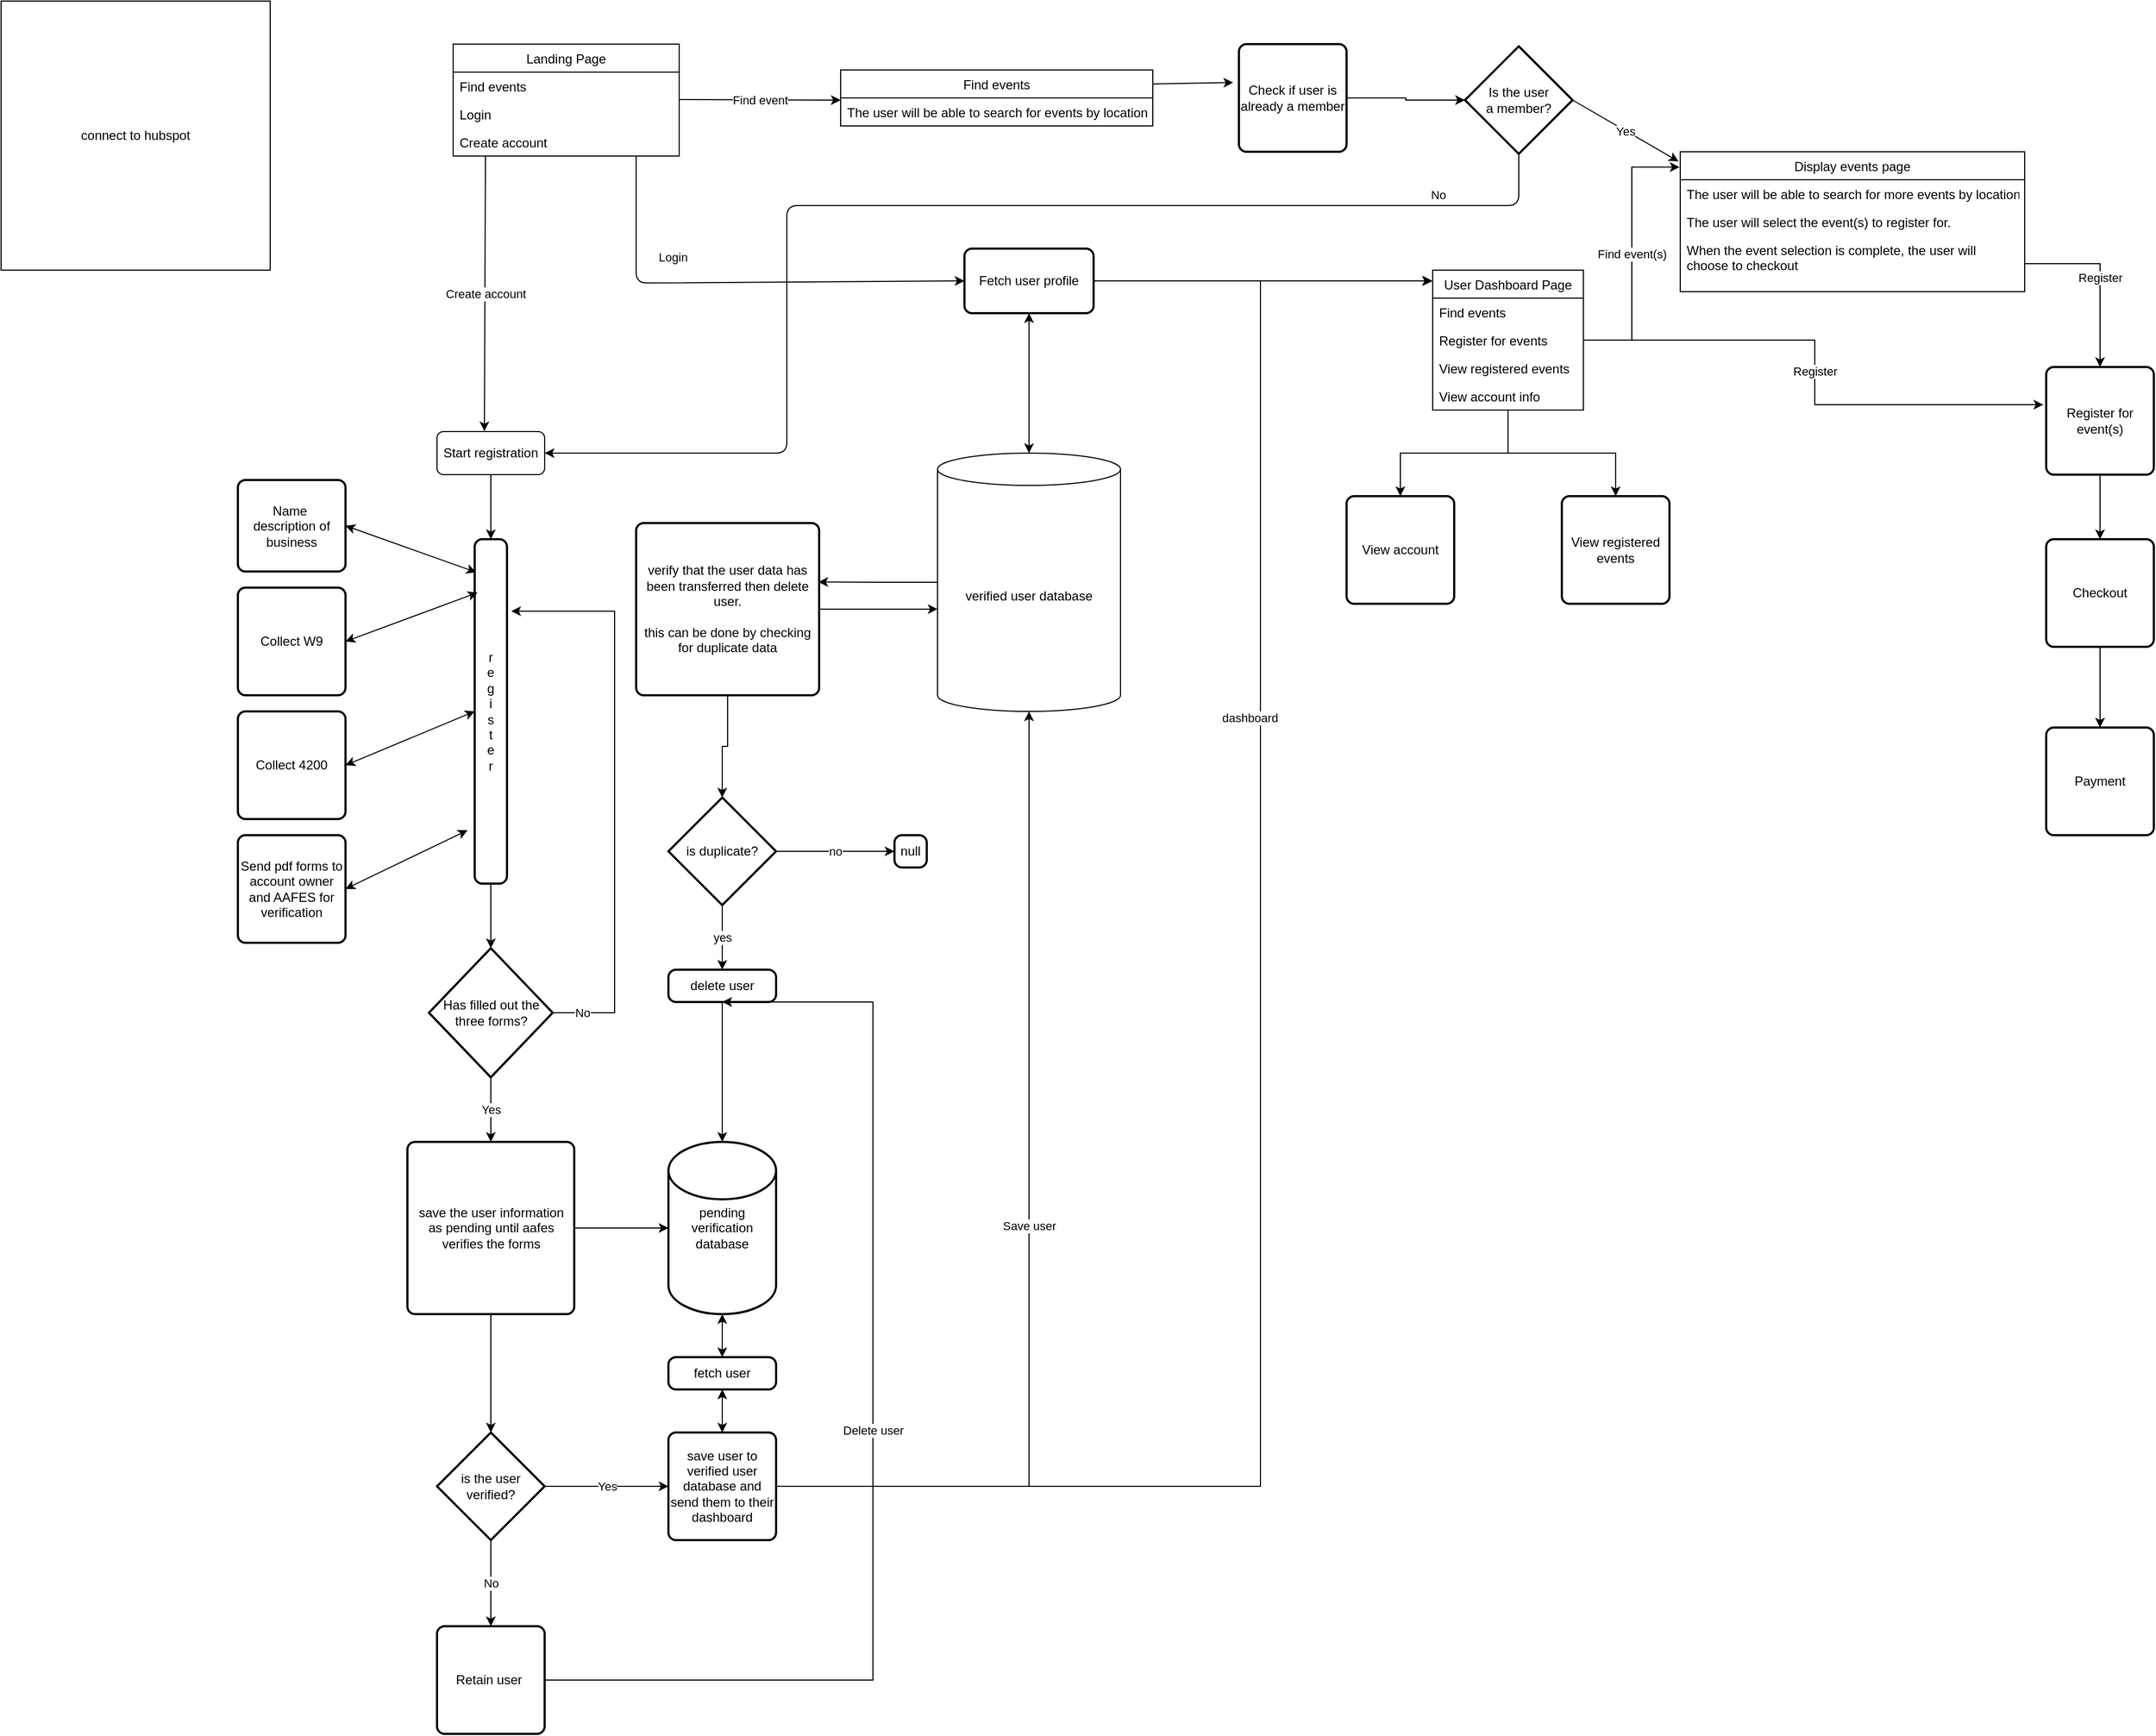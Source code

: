 <mxfile version="14.9.5" type="github">
  <diagram id="TAQXc-Cmeh3G2Ub8K0Tv" name="Page-1">
    <mxGraphModel dx="1770" dy="649" grid="1" gridSize="10" guides="1" tooltips="1" connect="1" arrows="1" fold="1" page="1" pageScale="1" pageWidth="850" pageHeight="1100" math="0" shadow="0">
      <root>
        <mxCell id="0" />
        <mxCell id="1" parent="0" />
        <mxCell id="YFrlkmjda54aX7A0Ebi0-23" value="Landing Page" style="swimlane;fontStyle=0;childLayout=stackLayout;horizontal=1;startSize=26;horizontalStack=0;resizeParent=1;resizeParentMax=0;resizeLast=0;collapsible=1;marginBottom=0;" parent="1" vertex="1">
          <mxGeometry x="40" y="60" width="210" height="104" as="geometry">
            <mxRectangle x="40" y="60" width="110" height="26" as="alternateBounds" />
          </mxGeometry>
        </mxCell>
        <mxCell id="YFrlkmjda54aX7A0Ebi0-24" value="Find events" style="text;strokeColor=none;fillColor=none;align=left;verticalAlign=top;spacingLeft=4;spacingRight=4;overflow=hidden;rotatable=0;points=[[0,0.5],[1,0.5]];portConstraint=eastwest;" parent="YFrlkmjda54aX7A0Ebi0-23" vertex="1">
          <mxGeometry y="26" width="210" height="26" as="geometry" />
        </mxCell>
        <mxCell id="YFrlkmjda54aX7A0Ebi0-25" value="Login" style="text;strokeColor=none;fillColor=none;align=left;verticalAlign=top;spacingLeft=4;spacingRight=4;overflow=hidden;rotatable=0;points=[[0,0.5],[1,0.5]];portConstraint=eastwest;" parent="YFrlkmjda54aX7A0Ebi0-23" vertex="1">
          <mxGeometry y="52" width="210" height="26" as="geometry" />
        </mxCell>
        <mxCell id="YFrlkmjda54aX7A0Ebi0-26" value="Create account" style="text;strokeColor=none;fillColor=none;align=left;verticalAlign=top;spacingLeft=4;spacingRight=4;overflow=hidden;rotatable=0;points=[[0,0.5],[1,0.5]];portConstraint=eastwest;" parent="YFrlkmjda54aX7A0Ebi0-23" vertex="1">
          <mxGeometry y="78" width="210" height="26" as="geometry" />
        </mxCell>
        <mxCell id="YFrlkmjda54aX7A0Ebi0-31" value="" style="endArrow=classic;html=1;entryX=0;entryY=0.5;entryDx=0;entryDy=0;" parent="1" target="YFrlkmjda54aX7A0Ebi0-67" edge="1">
          <mxGeometry relative="1" as="geometry">
            <mxPoint x="210" y="164" as="sourcePoint" />
            <mxPoint x="500" y="282" as="targetPoint" />
            <Array as="points">
              <mxPoint x="210" y="282" />
            </Array>
          </mxGeometry>
        </mxCell>
        <mxCell id="YFrlkmjda54aX7A0Ebi0-32" value="Login&lt;span style=&quot;color: rgba(0 , 0 , 0 , 0) ; font-family: monospace ; font-size: 0px ; background-color: rgb(248 , 249 , 250)&quot;&gt;%3CmxGraphModel%3E%3Croot%3E%3CmxCell%20id%3D%220%22%2F%3E%3CmxCell%20id%3D%221%22%20parent%3D%220%22%2F%3E%3CmxCell%20id%3D%222%22%20value%3D%22%22%20style%3D%22endArrow%3Dclassic%3Bhtml%3D1%3B%22%20edge%3D%221%22%20parent%3D%221%22%3E%3CmxGeometry%20width%3D%2250%22%20height%3D%2250%22%20relative%3D%221%22%20as%3D%22geometry%22%3E%3CmxPoint%20x%3D%22250%22%20y%3D%22164%22%20as%3D%22sourcePoint%22%2F%3E%3CmxPoint%20x%3D%22310%22%20y%3D%22164%22%20as%3D%22targetPoint%22%2F%3E%3C%2FmxGeometry%3E%3C%2FmxCell%3E%3C%2Froot%3E%3C%2FmxGraphModel%3E&lt;/span&gt;" style="edgeLabel;resizable=0;html=1;align=center;verticalAlign=middle;" parent="YFrlkmjda54aX7A0Ebi0-31" connectable="0" vertex="1">
          <mxGeometry relative="1" as="geometry">
            <mxPoint x="-60" y="-24" as="offset" />
          </mxGeometry>
        </mxCell>
        <mxCell id="YFrlkmjda54aX7A0Ebi0-33" value="" style="endArrow=classic;html=1;entryX=0.44;entryY=-0.008;entryDx=0;entryDy=0;entryPerimeter=0;" parent="1" target="YFrlkmjda54aX7A0Ebi0-69" edge="1">
          <mxGeometry relative="1" as="geometry">
            <mxPoint x="70" y="164" as="sourcePoint" />
            <mxPoint x="80" y="430" as="targetPoint" />
          </mxGeometry>
        </mxCell>
        <mxCell id="YFrlkmjda54aX7A0Ebi0-34" value="Create account" style="edgeLabel;resizable=0;html=1;align=center;verticalAlign=middle;" parent="YFrlkmjda54aX7A0Ebi0-33" connectable="0" vertex="1">
          <mxGeometry relative="1" as="geometry" />
        </mxCell>
        <mxCell id="YFrlkmjda54aX7A0Ebi0-35" value="Find event" style="endArrow=classic;html=1;entryX=0;entryY=0.5;entryDx=0;entryDy=0;" parent="1" edge="1">
          <mxGeometry relative="1" as="geometry">
            <mxPoint x="250" y="111.5" as="sourcePoint" />
            <mxPoint x="400" y="112" as="targetPoint" />
          </mxGeometry>
        </mxCell>
        <mxCell id="YFrlkmjda54aX7A0Ebi0-51" value="Find events" style="swimlane;fontStyle=0;childLayout=stackLayout;horizontal=1;startSize=26;horizontalStack=0;resizeParent=1;resizeParentMax=0;resizeLast=0;collapsible=1;marginBottom=0;" parent="1" vertex="1">
          <mxGeometry x="400" y="84" width="290" height="52" as="geometry" />
        </mxCell>
        <mxCell id="YFrlkmjda54aX7A0Ebi0-52" value="The user will be able to search for events by location" style="text;strokeColor=none;fillColor=none;align=left;verticalAlign=top;spacingLeft=4;spacingRight=4;overflow=hidden;rotatable=0;points=[[0,0.5],[1,0.5]];portConstraint=eastwest;" parent="YFrlkmjda54aX7A0Ebi0-51" vertex="1">
          <mxGeometry y="26" width="290" height="26" as="geometry" />
        </mxCell>
        <mxCell id="YFrlkmjda54aX7A0Ebi0-59" value="" style="endArrow=classic;html=1;exitX=0.5;exitY=1;exitDx=0;exitDy=0;exitPerimeter=0;entryX=1;entryY=0.5;entryDx=0;entryDy=0;" parent="1" source="kbmN2qe7JtzhFOVrP93k-22" edge="1" target="YFrlkmjda54aX7A0Ebi0-69">
          <mxGeometry relative="1" as="geometry">
            <mxPoint x="802.727" y="253.057" as="sourcePoint" />
            <mxPoint x="880" y="230" as="targetPoint" />
            <Array as="points">
              <mxPoint x="1030" y="210" />
              <mxPoint x="880" y="210" />
              <mxPoint x="350" y="210" />
              <mxPoint x="350" y="440" />
            </Array>
          </mxGeometry>
        </mxCell>
        <mxCell id="YFrlkmjda54aX7A0Ebi0-60" value="No" style="edgeLabel;resizable=0;html=1;align=center;verticalAlign=middle;" parent="YFrlkmjda54aX7A0Ebi0-59" connectable="0" vertex="1">
          <mxGeometry relative="1" as="geometry">
            <mxPoint x="468" y="-10" as="offset" />
          </mxGeometry>
        </mxCell>
        <mxCell id="YFrlkmjda54aX7A0Ebi0-61" value="Yes" style="endArrow=classic;html=1;exitX=1;exitY=0.5;exitDx=0;exitDy=0;exitPerimeter=0;entryX=-0.005;entryY=0.069;entryDx=0;entryDy=0;entryPerimeter=0;" parent="1" edge="1" target="kbmN2qe7JtzhFOVrP93k-77" source="kbmN2qe7JtzhFOVrP93k-22">
          <mxGeometry relative="1" as="geometry">
            <mxPoint x="951.5" y="251.5" as="sourcePoint" />
            <mxPoint x="1250" y="112" as="targetPoint" />
          </mxGeometry>
        </mxCell>
        <mxCell id="kbmN2qe7JtzhFOVrP93k-56" style="edgeStyle=orthogonalEdgeStyle;rounded=0;orthogonalLoop=1;jettySize=auto;html=1;" edge="1" parent="1" source="YFrlkmjda54aX7A0Ebi0-63" target="YFrlkmjda54aX7A0Ebi0-67">
          <mxGeometry relative="1" as="geometry" />
        </mxCell>
        <mxCell id="kbmN2qe7JtzhFOVrP93k-68" style="edgeStyle=orthogonalEdgeStyle;rounded=0;orthogonalLoop=1;jettySize=auto;html=1;entryX=0.996;entryY=0.342;entryDx=0;entryDy=0;entryPerimeter=0;" edge="1" parent="1" source="YFrlkmjda54aX7A0Ebi0-63" target="kbmN2qe7JtzhFOVrP93k-43">
          <mxGeometry relative="1" as="geometry" />
        </mxCell>
        <mxCell id="YFrlkmjda54aX7A0Ebi0-63" value="verified user database" style="shape=cylinder3;whiteSpace=wrap;html=1;boundedLbl=1;backgroundOutline=1;size=15;" parent="1" vertex="1">
          <mxGeometry x="490" y="440" width="170" height="240" as="geometry" />
        </mxCell>
        <mxCell id="kbmN2qe7JtzhFOVrP93k-55" style="edgeStyle=orthogonalEdgeStyle;rounded=0;orthogonalLoop=1;jettySize=auto;html=1;entryX=0.5;entryY=0;entryDx=0;entryDy=0;entryPerimeter=0;" edge="1" parent="1" source="YFrlkmjda54aX7A0Ebi0-67" target="YFrlkmjda54aX7A0Ebi0-63">
          <mxGeometry relative="1" as="geometry" />
        </mxCell>
        <mxCell id="kbmN2qe7JtzhFOVrP93k-71" style="edgeStyle=orthogonalEdgeStyle;rounded=0;orthogonalLoop=1;jettySize=auto;html=1;" edge="1" parent="1" source="YFrlkmjda54aX7A0Ebi0-67">
          <mxGeometry relative="1" as="geometry">
            <mxPoint x="950" y="280" as="targetPoint" />
          </mxGeometry>
        </mxCell>
        <mxCell id="YFrlkmjda54aX7A0Ebi0-67" value="Fetch user profile" style="rounded=1;whiteSpace=wrap;html=1;absoluteArcSize=1;arcSize=14;strokeWidth=2;" parent="1" vertex="1">
          <mxGeometry x="515" y="250" width="120" height="60" as="geometry" />
        </mxCell>
        <mxCell id="YFrlkmjda54aX7A0Ebi0-69" value="Start registration" style="rounded=1;whiteSpace=wrap;html=1;" parent="1" vertex="1">
          <mxGeometry x="25" y="420" width="100" height="40" as="geometry" />
        </mxCell>
        <mxCell id="kbmN2qe7JtzhFOVrP93k-88" style="edgeStyle=orthogonalEdgeStyle;rounded=0;orthogonalLoop=1;jettySize=auto;html=1;entryX=0.5;entryY=0;entryDx=0;entryDy=0;" edge="1" parent="1" source="YFrlkmjda54aX7A0Ebi0-72" target="kbmN2qe7JtzhFOVrP93k-85">
          <mxGeometry relative="1" as="geometry" />
        </mxCell>
        <mxCell id="kbmN2qe7JtzhFOVrP93k-89" style="edgeStyle=orthogonalEdgeStyle;rounded=0;orthogonalLoop=1;jettySize=auto;html=1;entryX=0.5;entryY=0;entryDx=0;entryDy=0;" edge="1" parent="1" source="YFrlkmjda54aX7A0Ebi0-72" target="kbmN2qe7JtzhFOVrP93k-86">
          <mxGeometry relative="1" as="geometry" />
        </mxCell>
        <mxCell id="kbmN2qe7JtzhFOVrP93k-90" value="Register" style="edgeStyle=orthogonalEdgeStyle;rounded=0;orthogonalLoop=1;jettySize=auto;html=1;entryX=-0.027;entryY=0.35;entryDx=0;entryDy=0;entryPerimeter=0;" edge="1" parent="1" source="YFrlkmjda54aX7A0Ebi0-72" target="kbmN2qe7JtzhFOVrP93k-82">
          <mxGeometry relative="1" as="geometry" />
        </mxCell>
        <mxCell id="kbmN2qe7JtzhFOVrP93k-93" value="Find event(s)" style="edgeStyle=orthogonalEdgeStyle;rounded=0;orthogonalLoop=1;jettySize=auto;html=1;entryX=-0.002;entryY=0.11;entryDx=0;entryDy=0;entryPerimeter=0;" edge="1" parent="1" source="YFrlkmjda54aX7A0Ebi0-72" target="kbmN2qe7JtzhFOVrP93k-77">
          <mxGeometry relative="1" as="geometry">
            <mxPoint x="1160" y="250" as="targetPoint" />
          </mxGeometry>
        </mxCell>
        <mxCell id="YFrlkmjda54aX7A0Ebi0-72" value="User Dashboard Page" style="swimlane;fontStyle=0;childLayout=stackLayout;horizontal=1;startSize=26;horizontalStack=0;resizeParent=1;resizeParentMax=0;resizeLast=0;collapsible=1;marginBottom=0;" parent="1" vertex="1">
          <mxGeometry x="950" y="270" width="140" height="130" as="geometry" />
        </mxCell>
        <mxCell id="YFrlkmjda54aX7A0Ebi0-76" value="Find events" style="text;strokeColor=none;fillColor=none;align=left;verticalAlign=top;spacingLeft=4;spacingRight=4;overflow=hidden;rotatable=0;points=[[0,0.5],[1,0.5]];portConstraint=eastwest;" parent="YFrlkmjda54aX7A0Ebi0-72" vertex="1">
          <mxGeometry y="26" width="140" height="26" as="geometry" />
        </mxCell>
        <mxCell id="YFrlkmjda54aX7A0Ebi0-73" value="Register for events" style="text;strokeColor=none;fillColor=none;align=left;verticalAlign=top;spacingLeft=4;spacingRight=4;overflow=hidden;rotatable=0;points=[[0,0.5],[1,0.5]];portConstraint=eastwest;" parent="YFrlkmjda54aX7A0Ebi0-72" vertex="1">
          <mxGeometry y="52" width="140" height="26" as="geometry" />
        </mxCell>
        <mxCell id="YFrlkmjda54aX7A0Ebi0-74" value="View registered events" style="text;strokeColor=none;fillColor=none;align=left;verticalAlign=top;spacingLeft=4;spacingRight=4;overflow=hidden;rotatable=0;points=[[0,0.5],[1,0.5]];portConstraint=eastwest;" parent="YFrlkmjda54aX7A0Ebi0-72" vertex="1">
          <mxGeometry y="78" width="140" height="26" as="geometry" />
        </mxCell>
        <mxCell id="YFrlkmjda54aX7A0Ebi0-75" value="View account info" style="text;strokeColor=none;fillColor=none;align=left;verticalAlign=top;spacingLeft=4;spacingRight=4;overflow=hidden;rotatable=0;points=[[0,0.5],[1,0.5]];portConstraint=eastwest;" parent="YFrlkmjda54aX7A0Ebi0-72" vertex="1">
          <mxGeometry y="104" width="140" height="26" as="geometry" />
        </mxCell>
        <mxCell id="kbmN2qe7JtzhFOVrP93k-3" value="" style="endArrow=classic;html=1;exitX=0.5;exitY=1;exitDx=0;exitDy=0;entryX=0.5;entryY=0;entryDx=0;entryDy=0;" edge="1" parent="1" source="YFrlkmjda54aX7A0Ebi0-69" target="kbmN2qe7JtzhFOVrP93k-12">
          <mxGeometry width="50" height="50" relative="1" as="geometry">
            <mxPoint x="260" y="680" as="sourcePoint" />
            <mxPoint x="150" y="550" as="targetPoint" />
          </mxGeometry>
        </mxCell>
        <mxCell id="kbmN2qe7JtzhFOVrP93k-7" value="Collect W9" style="rounded=1;whiteSpace=wrap;html=1;absoluteArcSize=1;arcSize=14;strokeWidth=2;" vertex="1" parent="1">
          <mxGeometry x="-160" y="565" width="100" height="100" as="geometry" />
        </mxCell>
        <mxCell id="kbmN2qe7JtzhFOVrP93k-8" value="Collect 4200" style="rounded=1;whiteSpace=wrap;html=1;absoluteArcSize=1;arcSize=14;strokeWidth=2;" vertex="1" parent="1">
          <mxGeometry x="-160" y="680" width="100" height="100" as="geometry" />
        </mxCell>
        <mxCell id="kbmN2qe7JtzhFOVrP93k-9" value="&lt;span&gt;Send pdf forms to account owner and AAFES for verification&lt;/span&gt;" style="rounded=1;whiteSpace=wrap;html=1;absoluteArcSize=1;arcSize=14;strokeWidth=2;" vertex="1" parent="1">
          <mxGeometry x="-160" y="795" width="100" height="100" as="geometry" />
        </mxCell>
        <mxCell id="kbmN2qe7JtzhFOVrP93k-23" value="" style="edgeStyle=orthogonalEdgeStyle;rounded=0;orthogonalLoop=1;jettySize=auto;html=1;" edge="1" parent="1" source="kbmN2qe7JtzhFOVrP93k-12" target="kbmN2qe7JtzhFOVrP93k-20">
          <mxGeometry relative="1" as="geometry" />
        </mxCell>
        <mxCell id="kbmN2qe7JtzhFOVrP93k-12" value="r&lt;br&gt;e&lt;br&gt;g&lt;br&gt;i&lt;br&gt;s&lt;br&gt;t&lt;br&gt;e&lt;br&gt;r" style="rounded=1;whiteSpace=wrap;html=1;absoluteArcSize=1;arcSize=14;strokeWidth=2;" vertex="1" parent="1">
          <mxGeometry x="60" y="520" width="30" height="320" as="geometry" />
        </mxCell>
        <mxCell id="kbmN2qe7JtzhFOVrP93k-17" value="" style="endArrow=classic;startArrow=classic;html=1;exitX=1;exitY=0.5;exitDx=0;exitDy=0;entryX=0.089;entryY=0.155;entryDx=0;entryDy=0;entryPerimeter=0;" edge="1" parent="1" source="kbmN2qe7JtzhFOVrP93k-7" target="kbmN2qe7JtzhFOVrP93k-12">
          <mxGeometry width="50" height="50" relative="1" as="geometry">
            <mxPoint x="40" y="590" as="sourcePoint" />
            <mxPoint x="90" y="540" as="targetPoint" />
          </mxGeometry>
        </mxCell>
        <mxCell id="kbmN2qe7JtzhFOVrP93k-18" value="" style="endArrow=classic;startArrow=classic;html=1;exitX=1;exitY=0.5;exitDx=0;exitDy=0;entryX=-0.222;entryY=0.845;entryDx=0;entryDy=0;entryPerimeter=0;" edge="1" parent="1" source="kbmN2qe7JtzhFOVrP93k-9" target="kbmN2qe7JtzhFOVrP93k-12">
          <mxGeometry width="50" height="50" relative="1" as="geometry">
            <mxPoint x="-10" y="900.4" as="sourcePoint" />
            <mxPoint x="142.67" y="900.0" as="targetPoint" />
          </mxGeometry>
        </mxCell>
        <mxCell id="kbmN2qe7JtzhFOVrP93k-19" value="" style="endArrow=classic;startArrow=classic;html=1;exitX=1;exitY=0.5;exitDx=0;exitDy=0;entryX=0;entryY=0.5;entryDx=0;entryDy=0;" edge="1" parent="1" source="kbmN2qe7JtzhFOVrP93k-8" target="kbmN2qe7JtzhFOVrP93k-12">
          <mxGeometry width="50" height="50" relative="1" as="geometry">
            <mxPoint x="40" y="670" as="sourcePoint" />
            <mxPoint x="140" y="680" as="targetPoint" />
          </mxGeometry>
        </mxCell>
        <mxCell id="kbmN2qe7JtzhFOVrP93k-24" value="No" style="edgeStyle=orthogonalEdgeStyle;rounded=0;orthogonalLoop=1;jettySize=auto;html=1;entryX=1.133;entryY=0.209;entryDx=0;entryDy=0;entryPerimeter=0;exitX=0.978;exitY=0.5;exitDx=0;exitDy=0;exitPerimeter=0;" edge="1" parent="1" source="kbmN2qe7JtzhFOVrP93k-20" target="kbmN2qe7JtzhFOVrP93k-12">
          <mxGeometry x="-0.886" relative="1" as="geometry">
            <mxPoint x="210" y="690" as="targetPoint" />
            <Array as="points">
              <mxPoint x="190" y="960" />
              <mxPoint x="190" y="587" />
            </Array>
            <mxPoint as="offset" />
          </mxGeometry>
        </mxCell>
        <mxCell id="kbmN2qe7JtzhFOVrP93k-25" value="Yes" style="edgeStyle=orthogonalEdgeStyle;rounded=0;orthogonalLoop=1;jettySize=auto;html=1;entryX=0.5;entryY=0;entryDx=0;entryDy=0;" edge="1" parent="1" source="kbmN2qe7JtzhFOVrP93k-20" target="kbmN2qe7JtzhFOVrP93k-26">
          <mxGeometry relative="1" as="geometry">
            <mxPoint x="75" y="1070" as="targetPoint" />
          </mxGeometry>
        </mxCell>
        <mxCell id="kbmN2qe7JtzhFOVrP93k-20" value="Has filled out the three forms?" style="strokeWidth=2;html=1;shape=mxgraph.flowchart.decision;whiteSpace=wrap;" vertex="1" parent="1">
          <mxGeometry x="17.5" y="900" width="115" height="120" as="geometry" />
        </mxCell>
        <mxCell id="kbmN2qe7JtzhFOVrP93k-22" value="Is the user&lt;br&gt;a member?" style="strokeWidth=2;html=1;shape=mxgraph.flowchart.decision;whiteSpace=wrap;" vertex="1" parent="1">
          <mxGeometry x="980" y="62" width="100" height="100" as="geometry" />
        </mxCell>
        <mxCell id="kbmN2qe7JtzhFOVrP93k-29" style="edgeStyle=orthogonalEdgeStyle;rounded=0;orthogonalLoop=1;jettySize=auto;html=1;entryX=0.5;entryY=0;entryDx=0;entryDy=0;entryPerimeter=0;" edge="1" parent="1" source="kbmN2qe7JtzhFOVrP93k-26" target="kbmN2qe7JtzhFOVrP93k-28">
          <mxGeometry relative="1" as="geometry" />
        </mxCell>
        <mxCell id="kbmN2qe7JtzhFOVrP93k-32" style="edgeStyle=orthogonalEdgeStyle;rounded=0;orthogonalLoop=1;jettySize=auto;html=1;entryX=0;entryY=0.5;entryDx=0;entryDy=0;entryPerimeter=0;" edge="1" parent="1" source="kbmN2qe7JtzhFOVrP93k-26" target="kbmN2qe7JtzhFOVrP93k-30">
          <mxGeometry relative="1" as="geometry" />
        </mxCell>
        <mxCell id="kbmN2qe7JtzhFOVrP93k-26" value="save the user information&lt;br&gt;as pending until aafes verifies the forms" style="rounded=1;whiteSpace=wrap;html=1;absoluteArcSize=1;arcSize=14;strokeWidth=2;" vertex="1" parent="1">
          <mxGeometry x="-2.5" y="1080" width="155" height="160" as="geometry" />
        </mxCell>
        <mxCell id="kbmN2qe7JtzhFOVrP93k-33" value="Yes" style="edgeStyle=orthogonalEdgeStyle;rounded=0;orthogonalLoop=1;jettySize=auto;html=1;entryX=0;entryY=0.5;entryDx=0;entryDy=0;" edge="1" parent="1" source="kbmN2qe7JtzhFOVrP93k-28" target="kbmN2qe7JtzhFOVrP93k-37">
          <mxGeometry relative="1" as="geometry">
            <mxPoint x="240" y="1400" as="targetPoint" />
            <Array as="points" />
          </mxGeometry>
        </mxCell>
        <mxCell id="kbmN2qe7JtzhFOVrP93k-34" value="No" style="edgeStyle=orthogonalEdgeStyle;rounded=0;orthogonalLoop=1;jettySize=auto;html=1;entryX=0.5;entryY=0;entryDx=0;entryDy=0;" edge="1" parent="1" source="kbmN2qe7JtzhFOVrP93k-28" target="kbmN2qe7JtzhFOVrP93k-47">
          <mxGeometry relative="1" as="geometry">
            <mxPoint x="75" y="1510" as="targetPoint" />
          </mxGeometry>
        </mxCell>
        <mxCell id="kbmN2qe7JtzhFOVrP93k-28" value="is the user verified?" style="strokeWidth=2;html=1;shape=mxgraph.flowchart.decision;whiteSpace=wrap;" vertex="1" parent="1">
          <mxGeometry x="25" y="1350" width="100" height="100" as="geometry" />
        </mxCell>
        <mxCell id="kbmN2qe7JtzhFOVrP93k-40" style="edgeStyle=orthogonalEdgeStyle;rounded=0;orthogonalLoop=1;jettySize=auto;html=1;entryX=0.5;entryY=0;entryDx=0;entryDy=0;" edge="1" parent="1" source="kbmN2qe7JtzhFOVrP93k-30" target="kbmN2qe7JtzhFOVrP93k-35">
          <mxGeometry relative="1" as="geometry" />
        </mxCell>
        <mxCell id="kbmN2qe7JtzhFOVrP93k-30" value="pending verification&lt;br&gt;database" style="strokeWidth=2;html=1;shape=mxgraph.flowchart.database;whiteSpace=wrap;" vertex="1" parent="1">
          <mxGeometry x="240" y="1080" width="100" height="160" as="geometry" />
        </mxCell>
        <mxCell id="kbmN2qe7JtzhFOVrP93k-39" style="edgeStyle=orthogonalEdgeStyle;rounded=0;orthogonalLoop=1;jettySize=auto;html=1;entryX=0.5;entryY=1;entryDx=0;entryDy=0;entryPerimeter=0;" edge="1" parent="1" source="kbmN2qe7JtzhFOVrP93k-35" target="kbmN2qe7JtzhFOVrP93k-30">
          <mxGeometry relative="1" as="geometry" />
        </mxCell>
        <mxCell id="kbmN2qe7JtzhFOVrP93k-41" style="edgeStyle=orthogonalEdgeStyle;rounded=0;orthogonalLoop=1;jettySize=auto;html=1;" edge="1" parent="1" source="kbmN2qe7JtzhFOVrP93k-35" target="kbmN2qe7JtzhFOVrP93k-37">
          <mxGeometry relative="1" as="geometry" />
        </mxCell>
        <mxCell id="kbmN2qe7JtzhFOVrP93k-35" value="fetch user" style="rounded=1;whiteSpace=wrap;html=1;absoluteArcSize=1;arcSize=14;strokeWidth=2;" vertex="1" parent="1">
          <mxGeometry x="240" y="1280" width="100" height="30" as="geometry" />
        </mxCell>
        <mxCell id="kbmN2qe7JtzhFOVrP93k-46" style="edgeStyle=orthogonalEdgeStyle;rounded=0;orthogonalLoop=1;jettySize=auto;html=1;entryX=0.5;entryY=0;entryDx=0;entryDy=0;entryPerimeter=0;" edge="1" parent="1" source="kbmN2qe7JtzhFOVrP93k-36" target="kbmN2qe7JtzhFOVrP93k-30">
          <mxGeometry relative="1" as="geometry" />
        </mxCell>
        <mxCell id="kbmN2qe7JtzhFOVrP93k-36" value="delete user" style="rounded=1;whiteSpace=wrap;html=1;absoluteArcSize=1;arcSize=14;strokeWidth=2;" vertex="1" parent="1">
          <mxGeometry x="240" y="920" width="100" height="30" as="geometry" />
        </mxCell>
        <mxCell id="kbmN2qe7JtzhFOVrP93k-38" style="edgeStyle=orthogonalEdgeStyle;rounded=0;orthogonalLoop=1;jettySize=auto;html=1;entryX=0.5;entryY=1;entryDx=0;entryDy=0;" edge="1" parent="1" source="kbmN2qe7JtzhFOVrP93k-37" target="kbmN2qe7JtzhFOVrP93k-35">
          <mxGeometry relative="1" as="geometry" />
        </mxCell>
        <mxCell id="kbmN2qe7JtzhFOVrP93k-42" value="Save user" style="edgeStyle=orthogonalEdgeStyle;rounded=0;orthogonalLoop=1;jettySize=auto;html=1;entryX=0.5;entryY=1;entryDx=0;entryDy=0;entryPerimeter=0;" edge="1" parent="1" source="kbmN2qe7JtzhFOVrP93k-37" target="YFrlkmjda54aX7A0Ebi0-63">
          <mxGeometry relative="1" as="geometry">
            <mxPoint x="640" y="1400" as="targetPoint" />
            <Array as="points">
              <mxPoint x="575" y="1400" />
            </Array>
          </mxGeometry>
        </mxCell>
        <mxCell id="kbmN2qe7JtzhFOVrP93k-49" value="dashboard" style="edgeStyle=orthogonalEdgeStyle;rounded=0;orthogonalLoop=1;jettySize=auto;html=1;entryX=-0.005;entryY=0.077;entryDx=0;entryDy=0;entryPerimeter=0;" edge="1" parent="1" source="kbmN2qe7JtzhFOVrP93k-37" target="YFrlkmjda54aX7A0Ebi0-72">
          <mxGeometry x="0.347" y="10" relative="1" as="geometry">
            <mxPoint x="790" y="400" as="targetPoint" />
            <Array as="points">
              <mxPoint x="790" y="1400" />
              <mxPoint x="790" y="280" />
            </Array>
            <mxPoint as="offset" />
          </mxGeometry>
        </mxCell>
        <mxCell id="kbmN2qe7JtzhFOVrP93k-37" value="save user to verified user database and send them to their dashboard" style="rounded=1;whiteSpace=wrap;html=1;absoluteArcSize=1;arcSize=14;strokeWidth=2;" vertex="1" parent="1">
          <mxGeometry x="240" y="1350" width="100" height="100" as="geometry" />
        </mxCell>
        <mxCell id="kbmN2qe7JtzhFOVrP93k-66" style="edgeStyle=orthogonalEdgeStyle;rounded=0;orthogonalLoop=1;jettySize=auto;html=1;entryX=0.5;entryY=0;entryDx=0;entryDy=0;entryPerimeter=0;" edge="1" parent="1" source="kbmN2qe7JtzhFOVrP93k-43" target="kbmN2qe7JtzhFOVrP93k-63">
          <mxGeometry relative="1" as="geometry" />
        </mxCell>
        <mxCell id="kbmN2qe7JtzhFOVrP93k-67" style="edgeStyle=orthogonalEdgeStyle;rounded=0;orthogonalLoop=1;jettySize=auto;html=1;entryX=0;entryY=0.604;entryDx=0;entryDy=0;entryPerimeter=0;" edge="1" parent="1" source="kbmN2qe7JtzhFOVrP93k-43" target="YFrlkmjda54aX7A0Ebi0-63">
          <mxGeometry relative="1" as="geometry" />
        </mxCell>
        <mxCell id="kbmN2qe7JtzhFOVrP93k-43" value="verify that the user data has been transferred then delete user.&lt;br&gt;&lt;br&gt;this can be done by checking for duplicate data" style="rounded=1;whiteSpace=wrap;html=1;absoluteArcSize=1;arcSize=14;strokeWidth=2;" vertex="1" parent="1">
          <mxGeometry x="210" y="505" width="170" height="160" as="geometry" />
        </mxCell>
        <mxCell id="kbmN2qe7JtzhFOVrP93k-48" value="Delete user" style="edgeStyle=orthogonalEdgeStyle;rounded=0;orthogonalLoop=1;jettySize=auto;html=1;entryX=0.5;entryY=1;entryDx=0;entryDy=0;" edge="1" parent="1" source="kbmN2qe7JtzhFOVrP93k-47" target="kbmN2qe7JtzhFOVrP93k-36">
          <mxGeometry relative="1" as="geometry">
            <Array as="points">
              <mxPoint x="430" y="1580" />
              <mxPoint x="430" y="950" />
            </Array>
          </mxGeometry>
        </mxCell>
        <mxCell id="kbmN2qe7JtzhFOVrP93k-47" value="Retain user&amp;nbsp;" style="rounded=1;whiteSpace=wrap;html=1;absoluteArcSize=1;arcSize=14;strokeWidth=2;" vertex="1" parent="1">
          <mxGeometry x="25" y="1530" width="100" height="100" as="geometry" />
        </mxCell>
        <mxCell id="kbmN2qe7JtzhFOVrP93k-54" style="edgeStyle=orthogonalEdgeStyle;rounded=0;orthogonalLoop=1;jettySize=auto;html=1;entryX=0;entryY=0.5;entryDx=0;entryDy=0;entryPerimeter=0;" edge="1" parent="1" source="kbmN2qe7JtzhFOVrP93k-50" target="kbmN2qe7JtzhFOVrP93k-22">
          <mxGeometry relative="1" as="geometry" />
        </mxCell>
        <mxCell id="kbmN2qe7JtzhFOVrP93k-50" value="Check if user is already a member" style="rounded=1;whiteSpace=wrap;html=1;absoluteArcSize=1;arcSize=14;strokeWidth=2;" vertex="1" parent="1">
          <mxGeometry x="770" y="60" width="100" height="100" as="geometry" />
        </mxCell>
        <mxCell id="kbmN2qe7JtzhFOVrP93k-64" value="yes" style="edgeStyle=orthogonalEdgeStyle;rounded=0;orthogonalLoop=1;jettySize=auto;html=1;entryX=0.5;entryY=0;entryDx=0;entryDy=0;" edge="1" parent="1" source="kbmN2qe7JtzhFOVrP93k-63" target="kbmN2qe7JtzhFOVrP93k-36">
          <mxGeometry relative="1" as="geometry" />
        </mxCell>
        <mxCell id="kbmN2qe7JtzhFOVrP93k-65" value="no" style="edgeStyle=orthogonalEdgeStyle;rounded=0;orthogonalLoop=1;jettySize=auto;html=1;entryX=0;entryY=0.5;entryDx=0;entryDy=0;" edge="1" parent="1" source="kbmN2qe7JtzhFOVrP93k-63" target="kbmN2qe7JtzhFOVrP93k-69">
          <mxGeometry relative="1" as="geometry">
            <mxPoint x="430" y="810" as="targetPoint" />
          </mxGeometry>
        </mxCell>
        <mxCell id="kbmN2qe7JtzhFOVrP93k-63" value="is duplicate?" style="strokeWidth=2;html=1;shape=mxgraph.flowchart.decision;whiteSpace=wrap;" vertex="1" parent="1">
          <mxGeometry x="240" y="760" width="100" height="100" as="geometry" />
        </mxCell>
        <mxCell id="kbmN2qe7JtzhFOVrP93k-69" value="null" style="rounded=1;whiteSpace=wrap;html=1;absoluteArcSize=1;arcSize=14;strokeWidth=2;" vertex="1" parent="1">
          <mxGeometry x="450" y="795" width="30" height="30" as="geometry" />
        </mxCell>
        <mxCell id="kbmN2qe7JtzhFOVrP93k-77" value="Display events page" style="swimlane;fontStyle=0;childLayout=stackLayout;horizontal=1;startSize=26;horizontalStack=0;resizeParent=1;resizeParentMax=0;resizeLast=0;collapsible=1;marginBottom=0;" vertex="1" parent="1">
          <mxGeometry x="1180" y="160" width="320" height="130" as="geometry" />
        </mxCell>
        <mxCell id="kbmN2qe7JtzhFOVrP93k-78" value="The user will be able to search for more events by location" style="text;strokeColor=none;fillColor=none;align=left;verticalAlign=top;spacingLeft=4;spacingRight=4;overflow=hidden;rotatable=0;points=[[0,0.5],[1,0.5]];portConstraint=eastwest;" vertex="1" parent="kbmN2qe7JtzhFOVrP93k-77">
          <mxGeometry y="26" width="320" height="26" as="geometry" />
        </mxCell>
        <mxCell id="kbmN2qe7JtzhFOVrP93k-79" value="The user will select the event(s) to register for." style="text;strokeColor=none;fillColor=none;align=left;verticalAlign=top;spacingLeft=4;spacingRight=4;overflow=hidden;rotatable=0;points=[[0,0.5],[1,0.5]];portConstraint=eastwest;" vertex="1" parent="kbmN2qe7JtzhFOVrP93k-77">
          <mxGeometry y="52" width="320" height="26" as="geometry" />
        </mxCell>
        <mxCell id="kbmN2qe7JtzhFOVrP93k-80" value="When the event selection is complete, the user will &#xa;choose to checkout" style="text;strokeColor=none;fillColor=none;align=left;verticalAlign=top;spacingLeft=4;spacingRight=4;overflow=hidden;rotatable=0;points=[[0,0.5],[1,0.5]];portConstraint=eastwest;" vertex="1" parent="kbmN2qe7JtzhFOVrP93k-77">
          <mxGeometry y="78" width="320" height="52" as="geometry" />
        </mxCell>
        <mxCell id="kbmN2qe7JtzhFOVrP93k-81" value="" style="endArrow=classic;html=1;exitX=1;exitY=0.25;exitDx=0;exitDy=0;entryX=-0.053;entryY=0.357;entryDx=0;entryDy=0;entryPerimeter=0;" edge="1" parent="1" source="YFrlkmjda54aX7A0Ebi0-51" target="kbmN2qe7JtzhFOVrP93k-50">
          <mxGeometry width="50" height="50" relative="1" as="geometry">
            <mxPoint x="750" y="320" as="sourcePoint" />
            <mxPoint x="800" y="270" as="targetPoint" />
          </mxGeometry>
        </mxCell>
        <mxCell id="kbmN2qe7JtzhFOVrP93k-94" style="edgeStyle=orthogonalEdgeStyle;rounded=0;orthogonalLoop=1;jettySize=auto;html=1;entryX=0.5;entryY=0;entryDx=0;entryDy=0;" edge="1" parent="1" source="kbmN2qe7JtzhFOVrP93k-82" target="kbmN2qe7JtzhFOVrP93k-83">
          <mxGeometry relative="1" as="geometry" />
        </mxCell>
        <mxCell id="kbmN2qe7JtzhFOVrP93k-82" value="Register for event(s)" style="rounded=1;whiteSpace=wrap;html=1;absoluteArcSize=1;arcSize=14;strokeWidth=2;" vertex="1" parent="1">
          <mxGeometry x="1520" y="360" width="100" height="100" as="geometry" />
        </mxCell>
        <mxCell id="kbmN2qe7JtzhFOVrP93k-95" style="edgeStyle=orthogonalEdgeStyle;rounded=0;orthogonalLoop=1;jettySize=auto;html=1;entryX=0.5;entryY=0;entryDx=0;entryDy=0;" edge="1" parent="1" source="kbmN2qe7JtzhFOVrP93k-83" target="kbmN2qe7JtzhFOVrP93k-84">
          <mxGeometry relative="1" as="geometry" />
        </mxCell>
        <mxCell id="kbmN2qe7JtzhFOVrP93k-83" value="Checkout" style="rounded=1;whiteSpace=wrap;html=1;absoluteArcSize=1;arcSize=14;strokeWidth=2;" vertex="1" parent="1">
          <mxGeometry x="1520" y="520" width="100" height="100" as="geometry" />
        </mxCell>
        <mxCell id="kbmN2qe7JtzhFOVrP93k-84" value="Payment" style="rounded=1;whiteSpace=wrap;html=1;absoluteArcSize=1;arcSize=14;strokeWidth=2;" vertex="1" parent="1">
          <mxGeometry x="1520" y="695" width="100" height="100" as="geometry" />
        </mxCell>
        <mxCell id="kbmN2qe7JtzhFOVrP93k-85" value="View account" style="rounded=1;whiteSpace=wrap;html=1;absoluteArcSize=1;arcSize=14;strokeWidth=2;" vertex="1" parent="1">
          <mxGeometry x="870" y="480" width="100" height="100" as="geometry" />
        </mxCell>
        <mxCell id="kbmN2qe7JtzhFOVrP93k-86" value="View registered events" style="rounded=1;whiteSpace=wrap;html=1;absoluteArcSize=1;arcSize=14;strokeWidth=2;" vertex="1" parent="1">
          <mxGeometry x="1070" y="480" width="100" height="100" as="geometry" />
        </mxCell>
        <mxCell id="kbmN2qe7JtzhFOVrP93k-96" value="Register" style="edgeStyle=orthogonalEdgeStyle;rounded=0;orthogonalLoop=1;jettySize=auto;html=1;entryX=0.5;entryY=0;entryDx=0;entryDy=0;" edge="1" parent="1" source="kbmN2qe7JtzhFOVrP93k-80" target="kbmN2qe7JtzhFOVrP93k-82">
          <mxGeometry relative="1" as="geometry" />
        </mxCell>
        <mxCell id="kbmN2qe7JtzhFOVrP93k-97" value="Name&amp;nbsp;&lt;br&gt;description of business" style="rounded=1;whiteSpace=wrap;html=1;absoluteArcSize=1;arcSize=14;strokeWidth=2;" vertex="1" parent="1">
          <mxGeometry x="-160" y="465" width="100" height="85" as="geometry" />
        </mxCell>
        <mxCell id="kbmN2qe7JtzhFOVrP93k-98" value="" style="endArrow=classic;startArrow=classic;html=1;entryX=0.046;entryY=0.096;entryDx=0;entryDy=0;entryPerimeter=0;exitX=1;exitY=0.5;exitDx=0;exitDy=0;" edge="1" parent="1" source="kbmN2qe7JtzhFOVrP93k-97" target="kbmN2qe7JtzhFOVrP93k-12">
          <mxGeometry width="50" height="50" relative="1" as="geometry">
            <mxPoint x="-380" y="370" as="sourcePoint" />
            <mxPoint x="-330" y="320" as="targetPoint" />
          </mxGeometry>
        </mxCell>
        <mxCell id="Wg8-HK4V0GiGcyX0nuAb-1" value="connect to hubspot" style="whiteSpace=wrap;html=1;aspect=fixed;" vertex="1" parent="1">
          <mxGeometry x="-380" y="20" width="250" height="250" as="geometry" />
        </mxCell>
      </root>
    </mxGraphModel>
  </diagram>
</mxfile>
